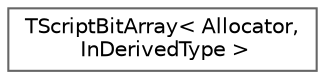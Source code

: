 digraph "Graphical Class Hierarchy"
{
 // INTERACTIVE_SVG=YES
 // LATEX_PDF_SIZE
  bgcolor="transparent";
  edge [fontname=Helvetica,fontsize=10,labelfontname=Helvetica,labelfontsize=10];
  node [fontname=Helvetica,fontsize=10,shape=box,height=0.2,width=0.4];
  rankdir="LR";
  Node0 [id="Node000000",label="TScriptBitArray\< Allocator,\l InDerivedType \>",height=0.2,width=0.4,color="grey40", fillcolor="white", style="filled",URL="$dd/dcf/classTScriptBitArray.html",tooltip=" "];
}
